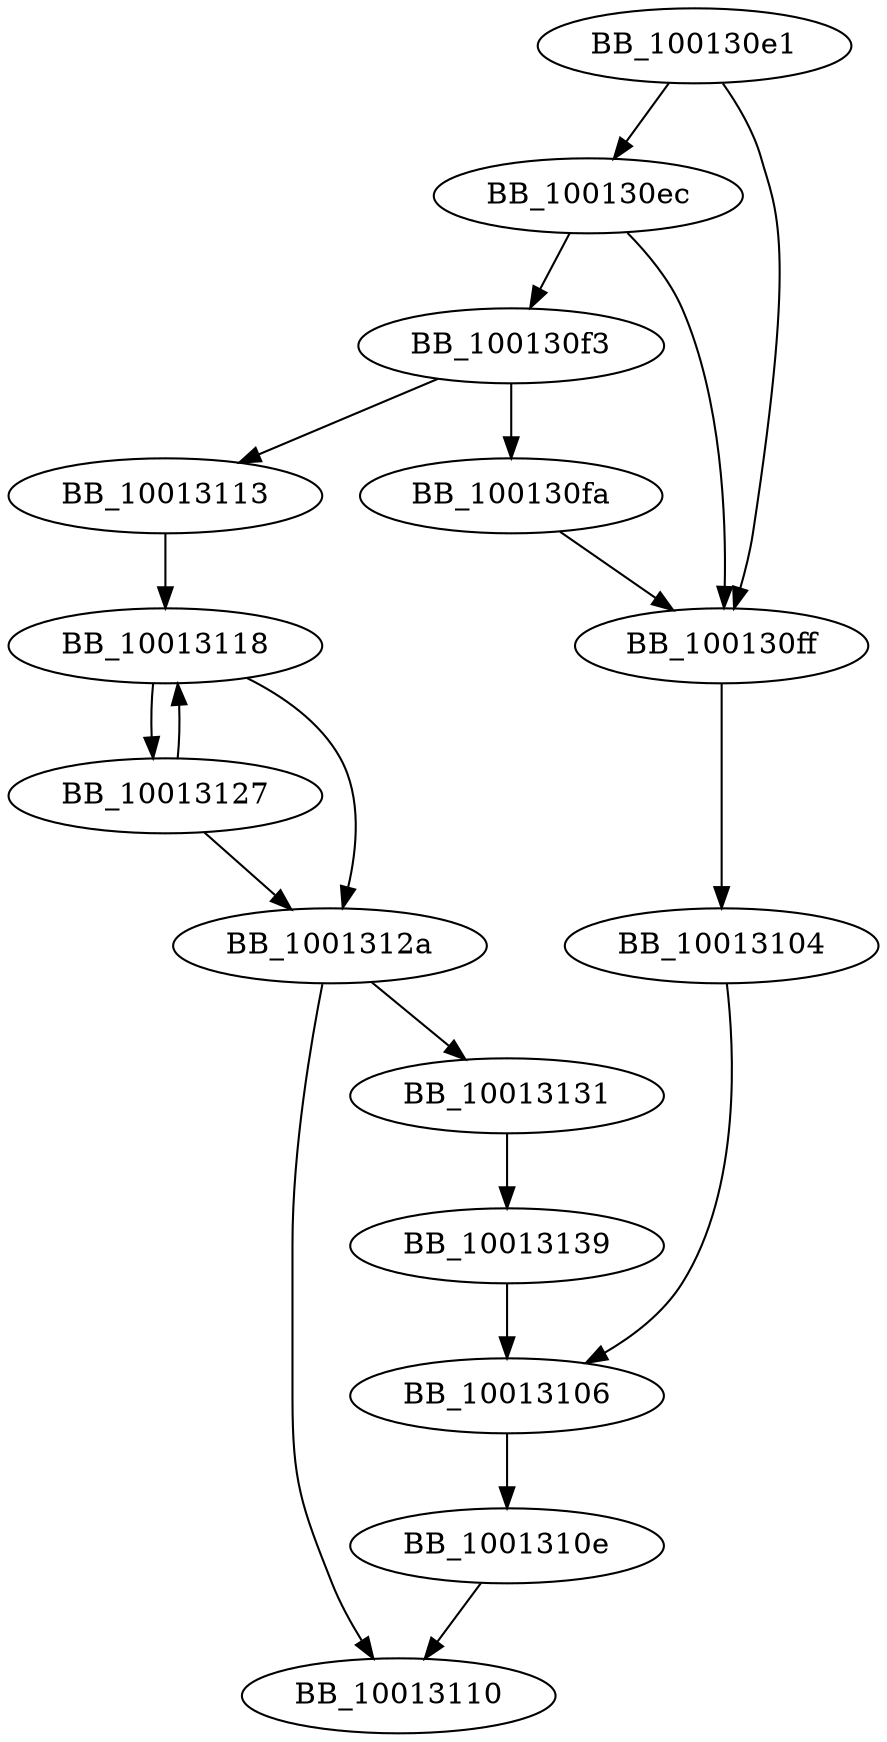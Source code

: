 DiGraph _wcscpy_s{
BB_100130e1->BB_100130ec
BB_100130e1->BB_100130ff
BB_100130ec->BB_100130f3
BB_100130ec->BB_100130ff
BB_100130f3->BB_100130fa
BB_100130f3->BB_10013113
BB_100130fa->BB_100130ff
BB_100130ff->BB_10013104
BB_10013104->BB_10013106
BB_10013106->BB_1001310e
BB_1001310e->BB_10013110
BB_10013113->BB_10013118
BB_10013118->BB_10013127
BB_10013118->BB_1001312a
BB_10013127->BB_10013118
BB_10013127->BB_1001312a
BB_1001312a->BB_10013110
BB_1001312a->BB_10013131
BB_10013131->BB_10013139
BB_10013139->BB_10013106
}
